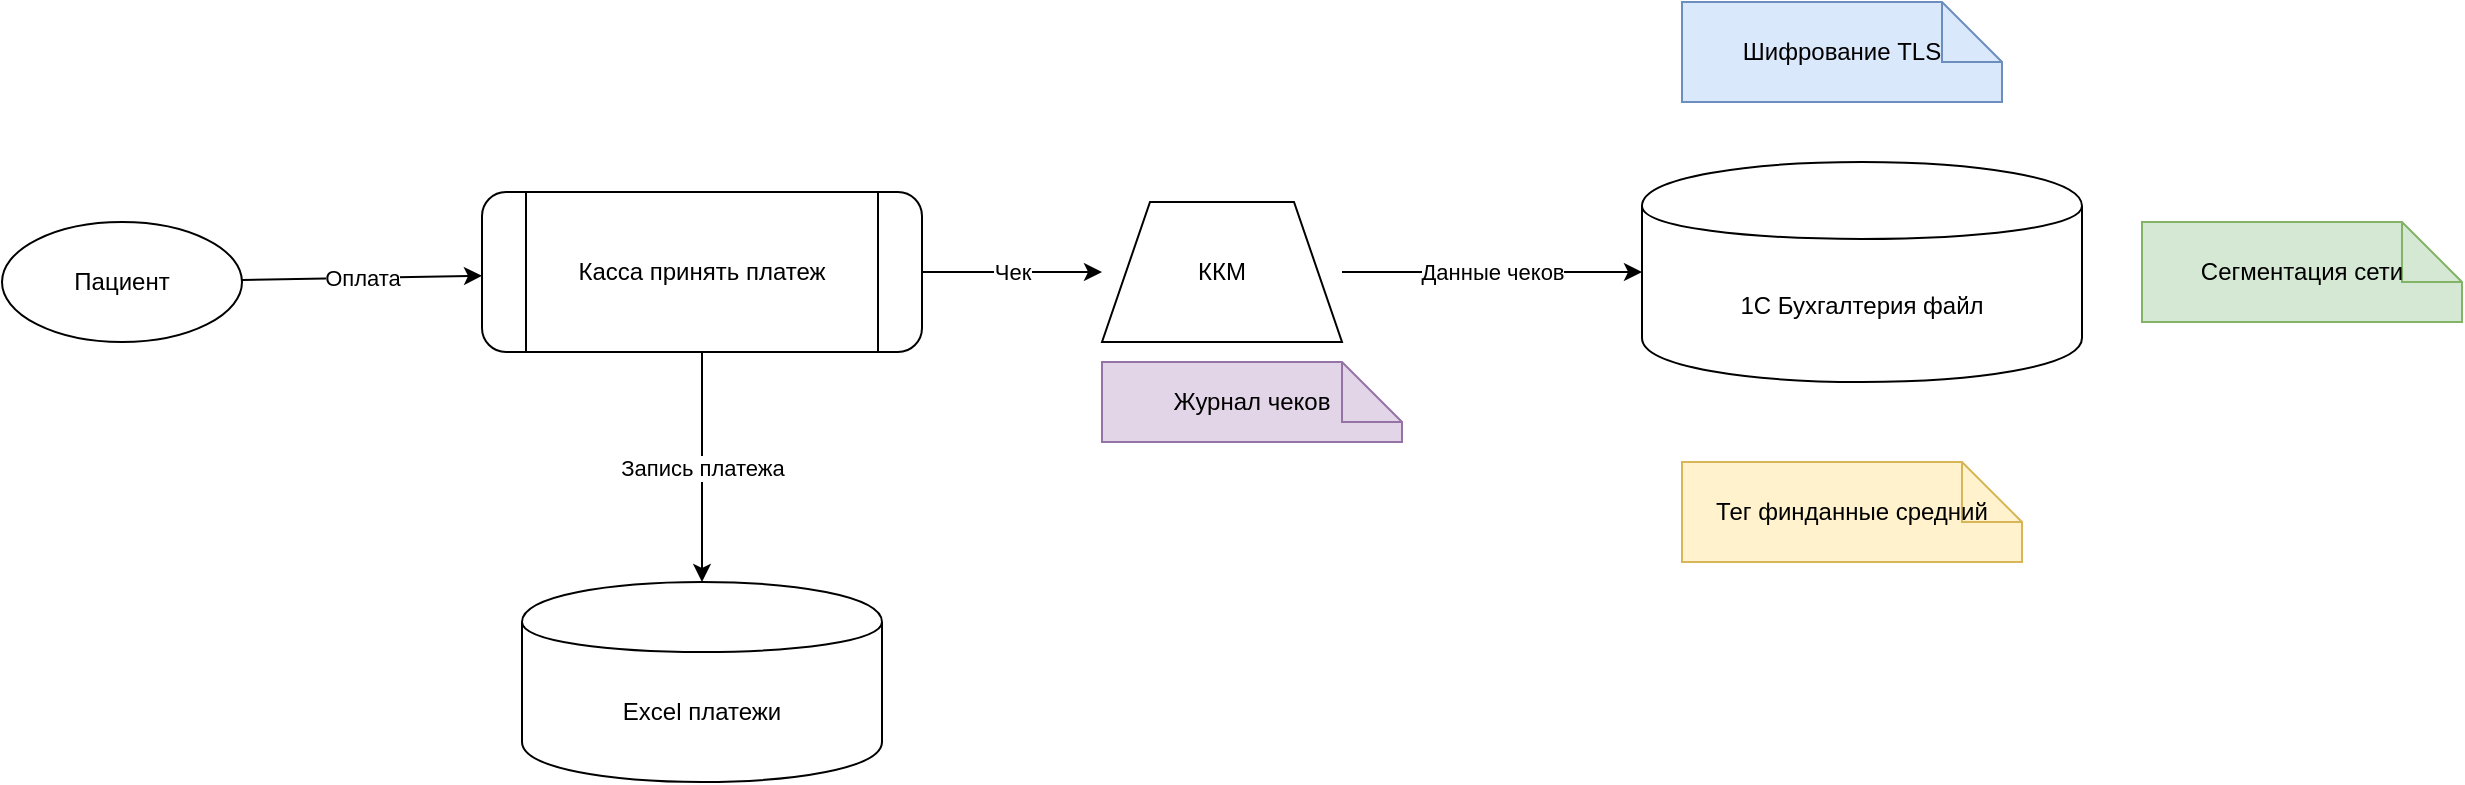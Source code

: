 <mxfile version="28.0.4">
  <diagram id="d2" name="Прием платежа">
    <mxGraphModel dx="3266" dy="1201" grid="1" gridSize="10" guides="1" tooltips="1" connect="1" arrows="1" fold="1" page="1" pageScale="1" pageWidth="1200" pageHeight="800" math="0" shadow="0">
      <root>
        <mxCell id="0" />
        <mxCell id="1" parent="0" />
        <mxCell id="pac" value="Пациент" style="shape=ellipse;whiteSpace=wrap;html=1;" parent="1" vertex="1">
          <mxGeometry x="-60" y="210" width="120" height="60" as="geometry" />
        </mxCell>
        <mxCell id="payproc" value="Касса принять платеж" style="shape=process;rounded=1;whiteSpace=wrap;html=1;" parent="1" vertex="1">
          <mxGeometry x="180" y="195" width="220" height="80" as="geometry" />
        </mxCell>
        <mxCell id="kkm" value="ККМ" style="shape=trapezoid;whiteSpace=wrap;html=1;" parent="1" vertex="1">
          <mxGeometry x="490" y="200" width="120" height="70" as="geometry" />
        </mxCell>
        <mxCell id="acc1c" value="1С Бухгалтерия файл" style="shape=cylinder;whiteSpace=wrap;html=1;boundedLbl=1;" parent="1" vertex="1">
          <mxGeometry x="760" y="180" width="220" height="110" as="geometry" />
        </mxCell>
        <mxCell id="exl" value="Excel платежи" style="shape=cylinder;whiteSpace=wrap;html=1;boundedLbl=1;" parent="1" vertex="1">
          <mxGeometry x="200" y="390" width="180" height="100" as="geometry" />
        </mxCell>
        <mxCell id="pe1" value="Оплата" style="endArrow=classic;html=1;" parent="1" source="pac" target="payproc" edge="1">
          <mxGeometry relative="1" as="geometry" />
        </mxCell>
        <mxCell id="pe2" value="Чек" style="endArrow=classic;html=1;" parent="1" source="payproc" target="kkm" edge="1">
          <mxGeometry relative="1" as="geometry" />
        </mxCell>
        <mxCell id="pe3" value="Данные чеков" style="endArrow=classic;html=1;" parent="1" source="kkm" target="acc1c" edge="1">
          <mxGeometry relative="1" as="geometry" />
        </mxCell>
        <mxCell id="pe4" value="Запись платежа" style="endArrow=classic;html=1;" parent="1" source="payproc" target="exl" edge="1">
          <mxGeometry relative="1" as="geometry" />
        </mxCell>
        <mxCell id="tag2" value="Тег финданные средний" style="shape=note;whiteSpace=wrap;html=1;fillColor=#fff2cc;strokeColor=#d6b656;" parent="1" vertex="1">
          <mxGeometry x="780" y="330" width="170" height="50" as="geometry" />
        </mxCell>
        <mxCell id="ctrl3" value="Шифрование TLS" style="shape=note;whiteSpace=wrap;html=1;fillColor=#dae8fc;strokeColor=#6c8ebf;" parent="1" vertex="1">
          <mxGeometry x="780" y="100" width="160" height="50" as="geometry" />
        </mxCell>
        <mxCell id="ctrl4" value="Журнал чеков" style="shape=note;whiteSpace=wrap;html=1;fillColor=#e1d5e7;strokeColor=#9673a6;" parent="1" vertex="1">
          <mxGeometry x="490" y="280" width="150" height="40" as="geometry" />
        </mxCell>
        <mxCell id="ctrl5" value="Сегментация сети" style="shape=note;whiteSpace=wrap;html=1;fillColor=#d5e8d4;strokeColor=#82b366;" parent="1" vertex="1">
          <mxGeometry x="1010" y="210" width="160" height="50" as="geometry" />
        </mxCell>
      </root>
    </mxGraphModel>
  </diagram>
</mxfile>
